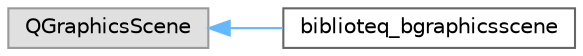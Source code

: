 digraph "Graphical Class Hierarchy"
{
 // LATEX_PDF_SIZE
  bgcolor="transparent";
  edge [fontname=Helvetica,fontsize=10,labelfontname=Helvetica,labelfontsize=10];
  node [fontname=Helvetica,fontsize=10,shape=box,height=0.2,width=0.4];
  rankdir="LR";
  Node0 [id="Node000000",label="QGraphicsScene",height=0.2,width=0.4,color="grey60", fillcolor="#E0E0E0", style="filled",tooltip=" "];
  Node0 -> Node1 [id="edge35_Node000000_Node000001",dir="back",color="steelblue1",style="solid",tooltip=" "];
  Node1 [id="Node000001",label="biblioteq_bgraphicsscene",height=0.2,width=0.4,color="grey40", fillcolor="white", style="filled",URL="$classbiblioteq__bgraphicsscene.html",tooltip=" "];
}
